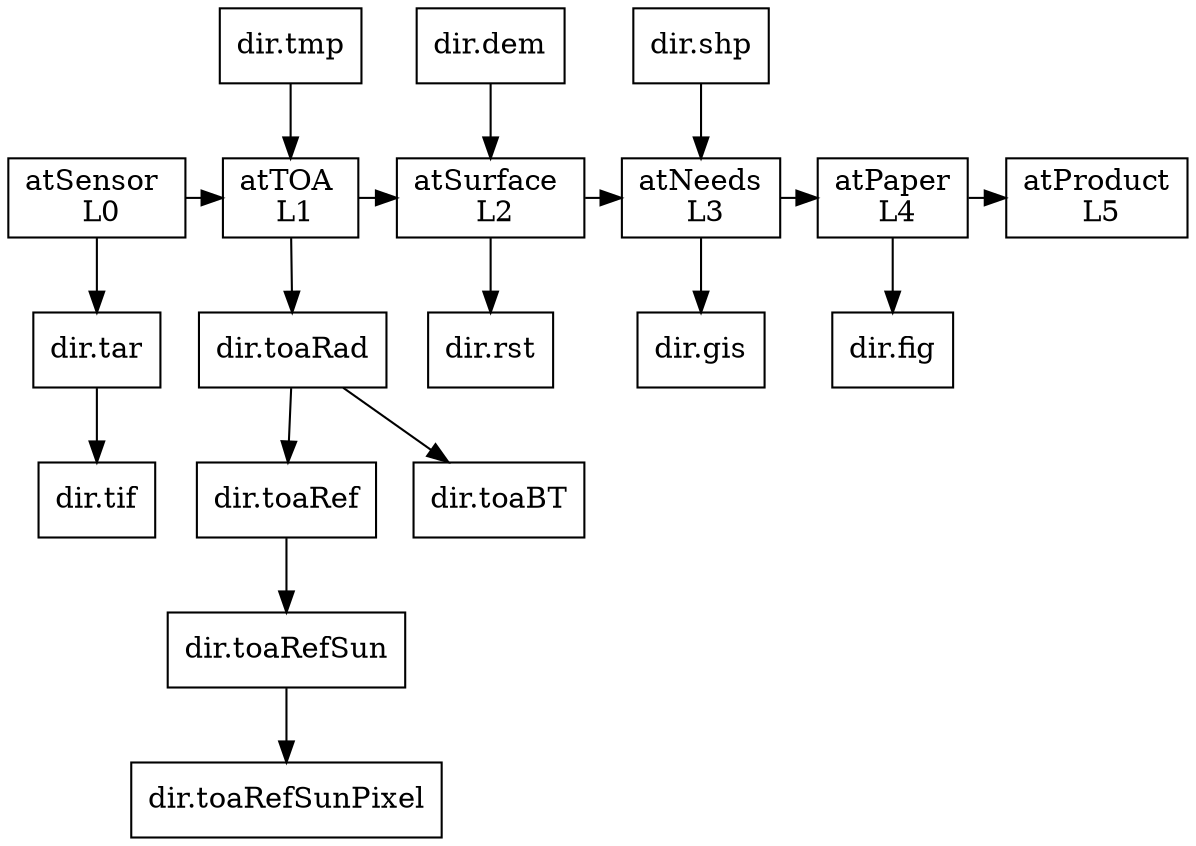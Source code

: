 
digraph {
node [shape = box]
L0 [label = "atSensor \n L0"]
L1 [label = "atTOA \n L1"]
L2 [label = "atSurface \n L2"]
L3 [label = "atNeeds\n L3"]
L4 [label = "atPaper\n L4"]
L5 [label = "atProduct\n L5"]
L0 -> L1 -> L2 -> L3 -> L4 -> L5
{rank =same; L0, L1,L2,L3,L4,L5}
L0 -> "dir.tar" -> "dir.tif"
"dir.tmp" -> L1 -> "dir.toaRad" -> {"dir.toaRef","dir.toaBT"}
"dir.toaRef" -> "dir.toaRefSun" -> "dir.toaRefSunPixel"
"dir.dem" -> L2 -> "dir.rst"
"dir.shp" -> L3 -> "dir.gis"
L4 -> "dir.fig"
}
